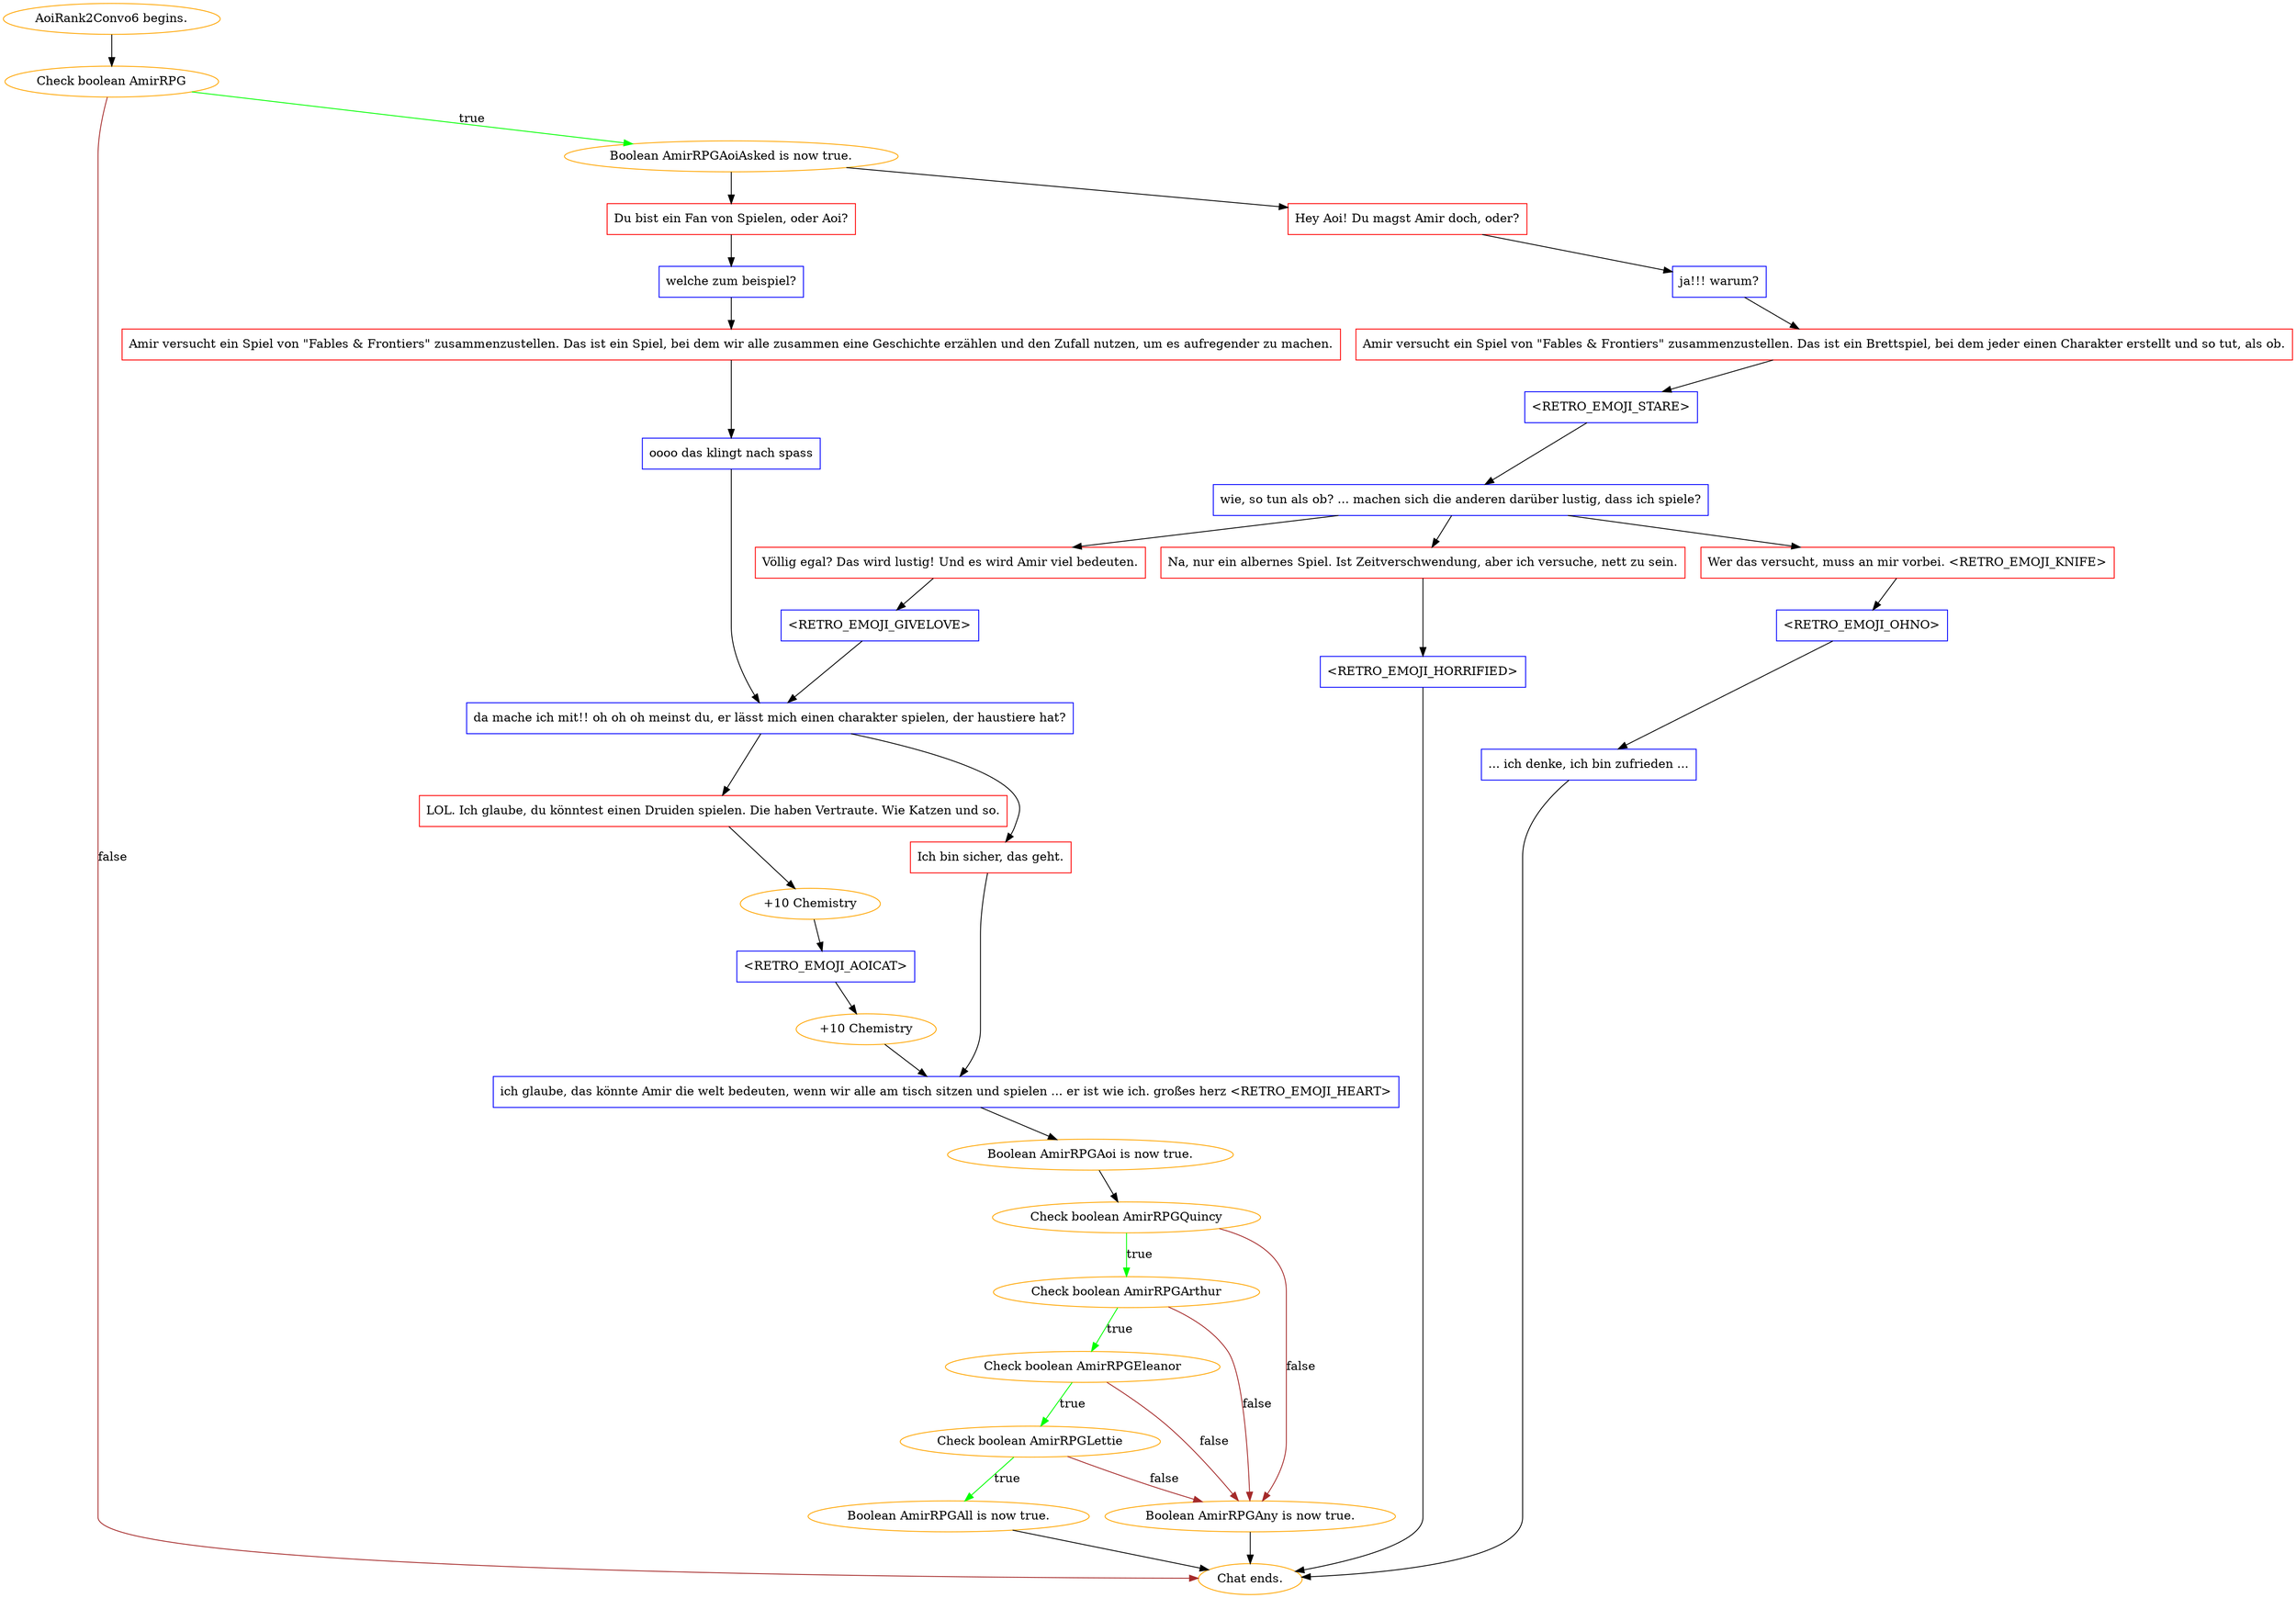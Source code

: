 digraph {
	"AoiRank2Convo6 begins." [color=orange];
		"AoiRank2Convo6 begins." -> j2575486394;
	j2575486394 [label="Check boolean AmirRPG",color=orange];
		j2575486394 -> j2866824290 [label=true,color=green];
		j2575486394 -> "Chat ends." [label=false,color=brown];
	j2866824290 [label="Boolean AmirRPGAoiAsked is now true.",color=orange];
		j2866824290 -> j3064980137;
		j2866824290 -> j2444793611;
	"Chat ends." [color=orange];
	j3064980137 [label="Hey Aoi! Du magst Amir doch, oder?",shape=box,color=red];
		j3064980137 -> j4269785182;
	j2444793611 [label="Du bist ein Fan von Spielen, oder Aoi?",shape=box,color=red];
		j2444793611 -> j1895721595;
	j4269785182 [label="ja!!! warum?",shape=box,color=blue];
		j4269785182 -> j1044505834;
	j1895721595 [label="welche zum beispiel?",shape=box,color=blue];
		j1895721595 -> j3305929182;
	j1044505834 [label="Amir versucht ein Spiel von \"Fables & Frontiers\" zusammenzustellen. Das ist ein Brettspiel, bei dem jeder einen Charakter erstellt und so tut, als ob.",shape=box,color=red];
		j1044505834 -> j619838089;
	j3305929182 [label="Amir versucht ein Spiel von \"Fables & Frontiers\" zusammenzustellen. Das ist ein Spiel, bei dem wir alle zusammen eine Geschichte erzählen und den Zufall nutzen, um es aufregender zu machen.",shape=box,color=red];
		j3305929182 -> j4197070636;
	j619838089 [label="<RETRO_EMOJI_STARE>",shape=box,color=blue];
		j619838089 -> j3227239344;
	j4197070636 [label="oooo das klingt nach spass",shape=box,color=blue];
		j4197070636 -> j3632025128;
	j3227239344 [label="wie, so tun als ob? ... machen sich die anderen darüber lustig, dass ich spiele?",shape=box,color=blue];
		j3227239344 -> j1246510181;
		j3227239344 -> j4153009265;
		j3227239344 -> j2760292144;
	j3632025128 [label="da mache ich mit!! oh oh oh meinst du, er lässt mich einen charakter spielen, der haustiere hat?",shape=box,color=blue];
		j3632025128 -> j212453747;
		j3632025128 -> j1880098720;
	j1246510181 [label="Na, nur ein albernes Spiel. Ist Zeitverschwendung, aber ich versuche, nett zu sein.",shape=box,color=red];
		j1246510181 -> j4081928315;
	j4153009265 [label="Wer das versucht, muss an mir vorbei. <RETRO_EMOJI_KNIFE>",shape=box,color=red];
		j4153009265 -> j2182352258;
	j2760292144 [label="Völlig egal? Das wird lustig! Und es wird Amir viel bedeuten.",shape=box,color=red];
		j2760292144 -> j706606348;
	j212453747 [label="LOL. Ich glaube, du könntest einen Druiden spielen. Die haben Vertraute. Wie Katzen und so.",shape=box,color=red];
		j212453747 -> j4084493454;
	j1880098720 [label="Ich bin sicher, das geht.",shape=box,color=red];
		j1880098720 -> j2511740924;
	j4081928315 [label="<RETRO_EMOJI_HORRIFIED>",shape=box,color=blue];
		j4081928315 -> "Chat ends.";
	j2182352258 [label="<RETRO_EMOJI_OHNO>",shape=box,color=blue];
		j2182352258 -> j320068632;
	j706606348 [label="<RETRO_EMOJI_GIVELOVE>",shape=box,color=blue];
		j706606348 -> j3632025128;
	j4084493454 [label="+10 Chemistry",color=orange];
		j4084493454 -> j460155389;
	j2511740924 [label="ich glaube, das könnte Amir die welt bedeuten, wenn wir alle am tisch sitzen und spielen ... er ist wie ich. großes herz <RETRO_EMOJI_HEART>",shape=box,color=blue];
		j2511740924 -> j4105403985;
	j320068632 [label="... ich denke, ich bin zufrieden ...",shape=box,color=blue];
		j320068632 -> "Chat ends.";
	j460155389 [label="<RETRO_EMOJI_AOICAT>",shape=box,color=blue];
		j460155389 -> j235925748;
	j4105403985 [label="Boolean AmirRPGAoi is now true.",color=orange];
		j4105403985 -> j762251993;
	j235925748 [label="+10 Chemistry",color=orange];
		j235925748 -> j2511740924;
	j762251993 [label="Check boolean AmirRPGQuincy",color=orange];
		j762251993 -> j995027809 [label=true,color=green];
		j762251993 -> j1692268193 [label=false,color=brown];
	j995027809 [label="Check boolean AmirRPGArthur",color=orange];
		j995027809 -> j1453246023 [label=true,color=green];
		j995027809 -> j1692268193 [label=false,color=brown];
	j1692268193 [label="Boolean AmirRPGAny is now true.",color=orange];
		j1692268193 -> "Chat ends.";
	j1453246023 [label="Check boolean AmirRPGEleanor",color=orange];
		j1453246023 -> j3146949038 [label=true,color=green];
		j1453246023 -> j1692268193 [label=false,color=brown];
	j3146949038 [label="Check boolean AmirRPGLettie",color=orange];
		j3146949038 -> j3798570005 [label=true,color=green];
		j3146949038 -> j1692268193 [label=false,color=brown];
	j3798570005 [label="Boolean AmirRPGAll is now true.",color=orange];
		j3798570005 -> "Chat ends.";
}